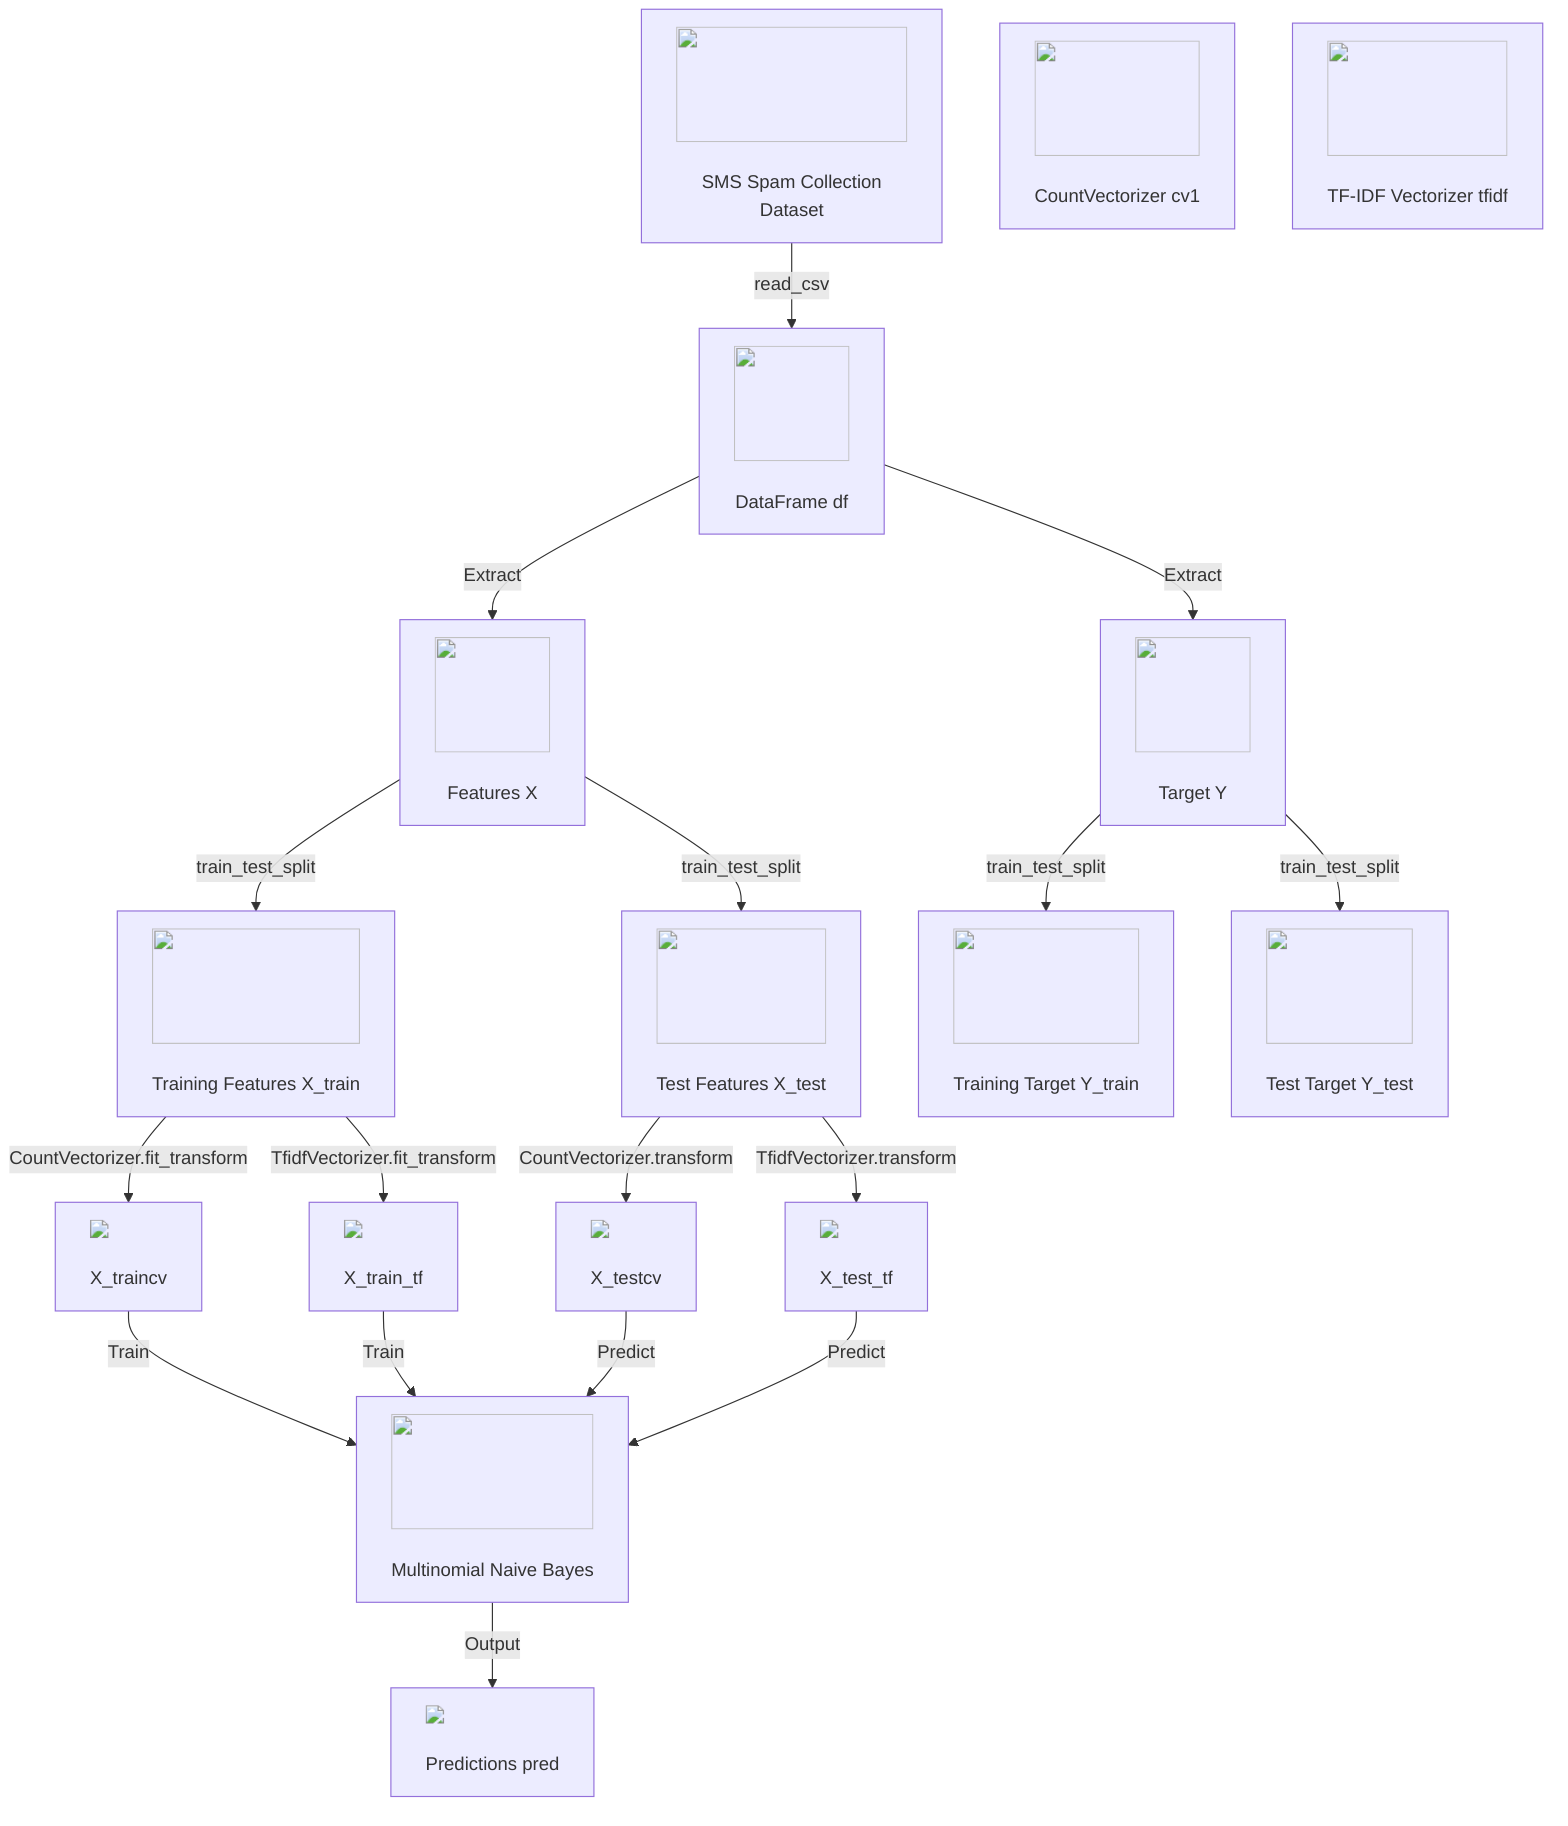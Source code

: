 flowchart TD
    %% Data Sources
    A["<img src='icons/file.svg' width=100 height=100/> <br/> SMS Spam Collection Dataset"]
    %% Data Variables
    B["<img src='icons/table.svg' width=100 height=100/> <br/> DataFrame df"]
    C["<img src='icons/column_split.svg' width=100 height=100/> <br/> Features X"]
    D["<img src='icons/column_split.svg' width=100 height=100/> <br/> Target Y"]
    E["<img src='icons/row_split.svg' width=100 height=100/> <br/> Training Features X_train"]
    F["<img src='icons/row_split.svg' width=100 height=100/> <br/> Test Features X_test"]
    G["<img src='icons/row_split.svg' width=100 height=100/> <br/> Training Target Y_train"]
    H["<img src='icons/row_split.svg' width=100 height=100/> <br/> Test Target Y_test"]
    I["<img src='icons/brain.svg' width=100 height=100/> <br/> CountVectorizer cv1"]
    J["<img src='icons/brain.svg' width=100 height=100/> <br/> TF-IDF Vectorizer tfidf"]
    K["<img src='dummy_plots/barplot_template.svg'/> <br/> X_traincv"]
    L["<img src='dummy_plots/barplot_template.svg'/> <br/> X_testcv"]
    M["<img src='dummy_plots/barplot_template.svg'/> <br/> Predictions pred"]
    N["<img src='dummy_plots/barplot_template.svg'/> <br/> X_train_tf"]
    O["<img src='dummy_plots/barplot_template.svg'/> <br/> X_test_tf"]
    %% Models
    P["<img src='icons/brain.svg' width=100 height=100/> <br/> Multinomial Naive Bayes"]

    %% Data Flow
    A -->|read_csv| B
    B -->|Extract| C
    B -->|Extract| D
    C -->|train_test_split| E
    C -->|train_test_split| F
    D -->|train_test_split| G
    D -->|train_test_split| H
    E -->|CountVectorizer.fit_transform| K
    F -->|CountVectorizer.transform| L
    E -->|TfidfVectorizer.fit_transform| N
    F -->|TfidfVectorizer.transform| O
    K -->|Train| P
    L -->|Predict| P
    N -->|Train| P
    O -->|Predict| P
    P -->|Output| M